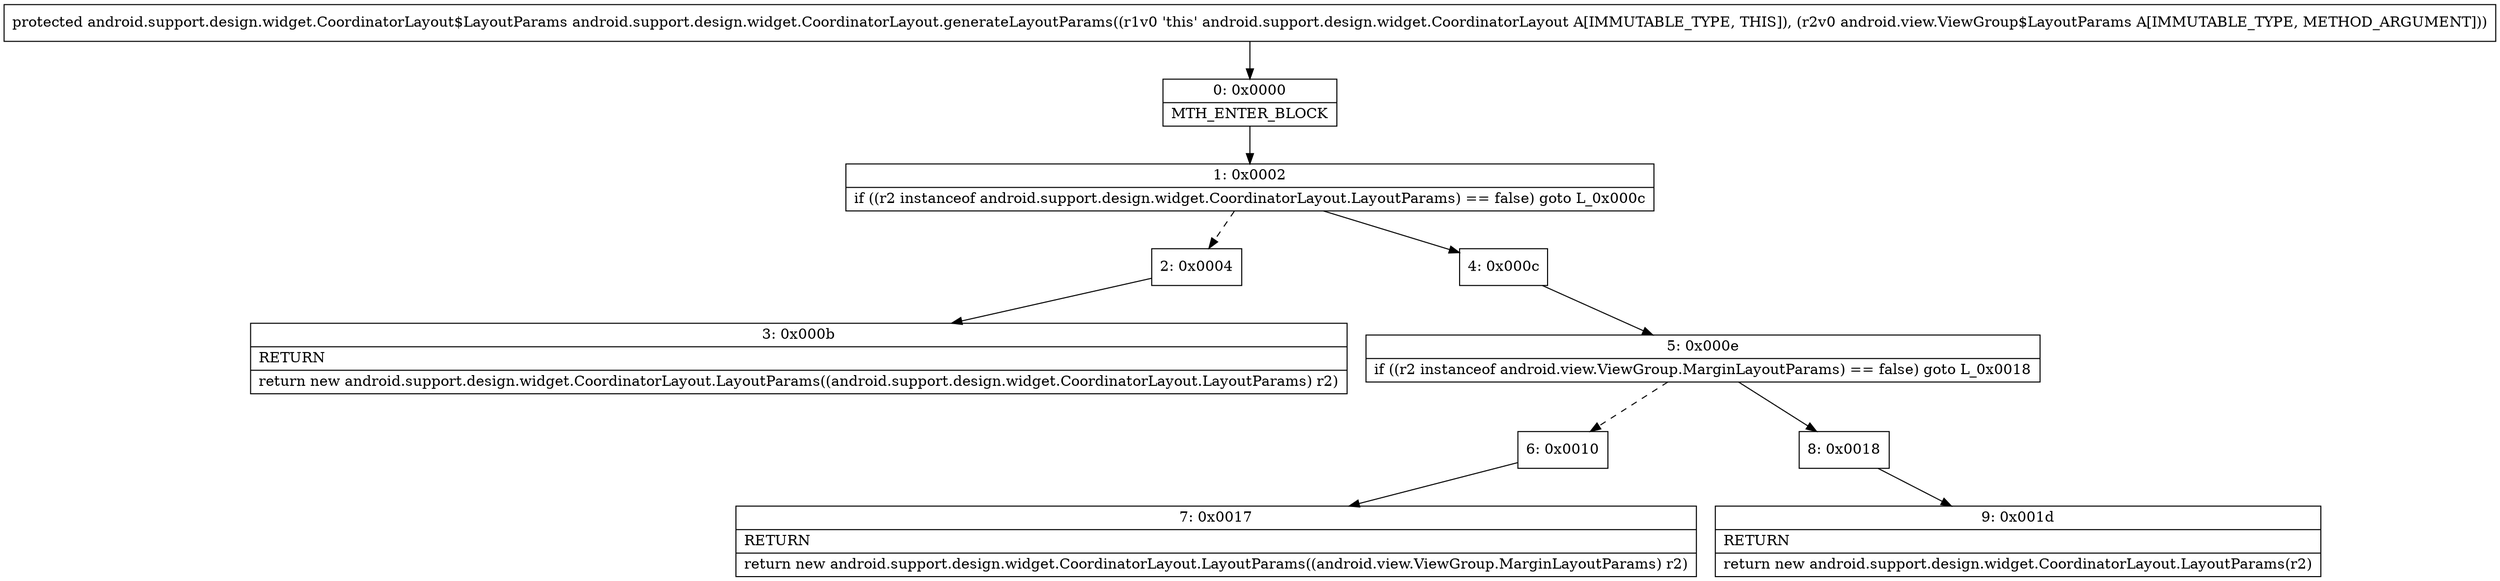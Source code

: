 digraph "CFG forandroid.support.design.widget.CoordinatorLayout.generateLayoutParams(Landroid\/view\/ViewGroup$LayoutParams;)Landroid\/support\/design\/widget\/CoordinatorLayout$LayoutParams;" {
Node_0 [shape=record,label="{0\:\ 0x0000|MTH_ENTER_BLOCK\l}"];
Node_1 [shape=record,label="{1\:\ 0x0002|if ((r2 instanceof android.support.design.widget.CoordinatorLayout.LayoutParams) == false) goto L_0x000c\l}"];
Node_2 [shape=record,label="{2\:\ 0x0004}"];
Node_3 [shape=record,label="{3\:\ 0x000b|RETURN\l|return new android.support.design.widget.CoordinatorLayout.LayoutParams((android.support.design.widget.CoordinatorLayout.LayoutParams) r2)\l}"];
Node_4 [shape=record,label="{4\:\ 0x000c}"];
Node_5 [shape=record,label="{5\:\ 0x000e|if ((r2 instanceof android.view.ViewGroup.MarginLayoutParams) == false) goto L_0x0018\l}"];
Node_6 [shape=record,label="{6\:\ 0x0010}"];
Node_7 [shape=record,label="{7\:\ 0x0017|RETURN\l|return new android.support.design.widget.CoordinatorLayout.LayoutParams((android.view.ViewGroup.MarginLayoutParams) r2)\l}"];
Node_8 [shape=record,label="{8\:\ 0x0018}"];
Node_9 [shape=record,label="{9\:\ 0x001d|RETURN\l|return new android.support.design.widget.CoordinatorLayout.LayoutParams(r2)\l}"];
MethodNode[shape=record,label="{protected android.support.design.widget.CoordinatorLayout$LayoutParams android.support.design.widget.CoordinatorLayout.generateLayoutParams((r1v0 'this' android.support.design.widget.CoordinatorLayout A[IMMUTABLE_TYPE, THIS]), (r2v0 android.view.ViewGroup$LayoutParams A[IMMUTABLE_TYPE, METHOD_ARGUMENT])) }"];
MethodNode -> Node_0;
Node_0 -> Node_1;
Node_1 -> Node_2[style=dashed];
Node_1 -> Node_4;
Node_2 -> Node_3;
Node_4 -> Node_5;
Node_5 -> Node_6[style=dashed];
Node_5 -> Node_8;
Node_6 -> Node_7;
Node_8 -> Node_9;
}

